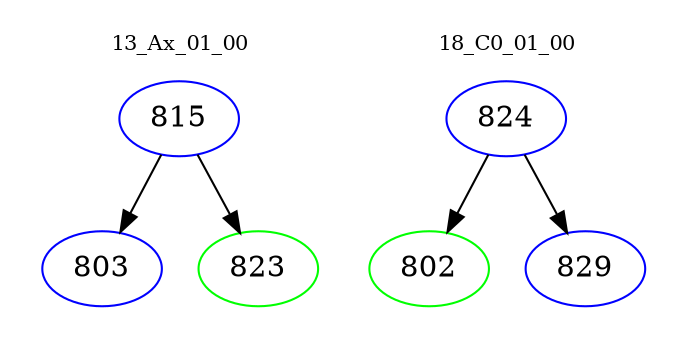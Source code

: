 digraph{
subgraph cluster_0 {
color = white
label = "13_Ax_01_00";
fontsize=10;
T0_815 [label="815", color="blue"]
T0_815 -> T0_803 [color="black"]
T0_803 [label="803", color="blue"]
T0_815 -> T0_823 [color="black"]
T0_823 [label="823", color="green"]
}
subgraph cluster_1 {
color = white
label = "18_C0_01_00";
fontsize=10;
T1_824 [label="824", color="blue"]
T1_824 -> T1_802 [color="black"]
T1_802 [label="802", color="green"]
T1_824 -> T1_829 [color="black"]
T1_829 [label="829", color="blue"]
}
}
